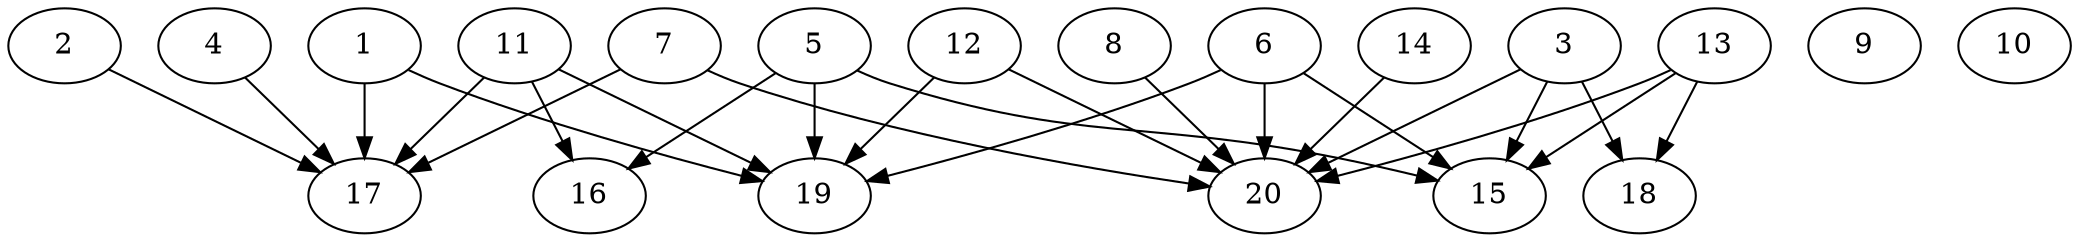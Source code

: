// DAG automatically generated by daggen at Wed Jul 24 21:26:16 2019
// ./daggen --dot -n 20 --ccr 0.3 --fat 0.8 --regular 0.5 --density 0.5 --mindata 5242880 --maxdata 52428800 
digraph G {
  1 [size="139089920", alpha="0.12", expect_size="41726976"] 
  1 -> 17 [size ="41726976"]
  1 -> 19 [size ="41726976"]
  2 [size="46936747", alpha="0.03", expect_size="14081024"] 
  2 -> 17 [size ="14081024"]
  3 [size="90781013", alpha="0.16", expect_size="27234304"] 
  3 -> 15 [size ="27234304"]
  3 -> 18 [size ="27234304"]
  3 -> 20 [size ="27234304"]
  4 [size="95709867", alpha="0.14", expect_size="28712960"] 
  4 -> 17 [size ="28712960"]
  5 [size="51869013", alpha="0.11", expect_size="15560704"] 
  5 -> 15 [size ="15560704"]
  5 -> 16 [size ="15560704"]
  5 -> 19 [size ="15560704"]
  6 [size="66065067", alpha="0.07", expect_size="19819520"] 
  6 -> 15 [size ="19819520"]
  6 -> 19 [size ="19819520"]
  6 -> 20 [size ="19819520"]
  7 [size="42222933", alpha="0.03", expect_size="12666880"] 
  7 -> 17 [size ="12666880"]
  7 -> 20 [size ="12666880"]
  8 [size="39127040", alpha="0.06", expect_size="11738112"] 
  8 -> 20 [size ="11738112"]
  9 [size="146302293", alpha="0.10", expect_size="43890688"] 
  10 [size="43755520", alpha="0.08", expect_size="13126656"] 
  11 [size="141571413", alpha="0.00", expect_size="42471424"] 
  11 -> 16 [size ="42471424"]
  11 -> 17 [size ="42471424"]
  11 -> 19 [size ="42471424"]
  12 [size="77793280", alpha="0.12", expect_size="23337984"] 
  12 -> 19 [size ="23337984"]
  12 -> 20 [size ="23337984"]
  13 [size="102690133", alpha="0.06", expect_size="30807040"] 
  13 -> 15 [size ="30807040"]
  13 -> 18 [size ="30807040"]
  13 -> 20 [size ="30807040"]
  14 [size="68666027", alpha="0.00", expect_size="20599808"] 
  14 -> 20 [size ="20599808"]
  15 [size="19254613", alpha="0.03", expect_size="5776384"] 
  16 [size="108516693", alpha="0.18", expect_size="32555008"] 
  17 [size="160498347", alpha="0.05", expect_size="48149504"] 
  18 [size="30702933", alpha="0.08", expect_size="9210880"] 
  19 [size="80373760", alpha="0.04", expect_size="24112128"] 
  20 [size="155473920", alpha="0.04", expect_size="46642176"] 
}
